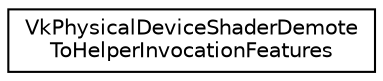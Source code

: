 digraph "Graphical Class Hierarchy"
{
 // LATEX_PDF_SIZE
  edge [fontname="Helvetica",fontsize="10",labelfontname="Helvetica",labelfontsize="10"];
  node [fontname="Helvetica",fontsize="10",shape=record];
  rankdir="LR";
  Node0 [label="VkPhysicalDeviceShaderDemote\lToHelperInvocationFeatures",height=0.2,width=0.4,color="black", fillcolor="white", style="filled",URL="$structVkPhysicalDeviceShaderDemoteToHelperInvocationFeatures.html",tooltip=" "];
}
